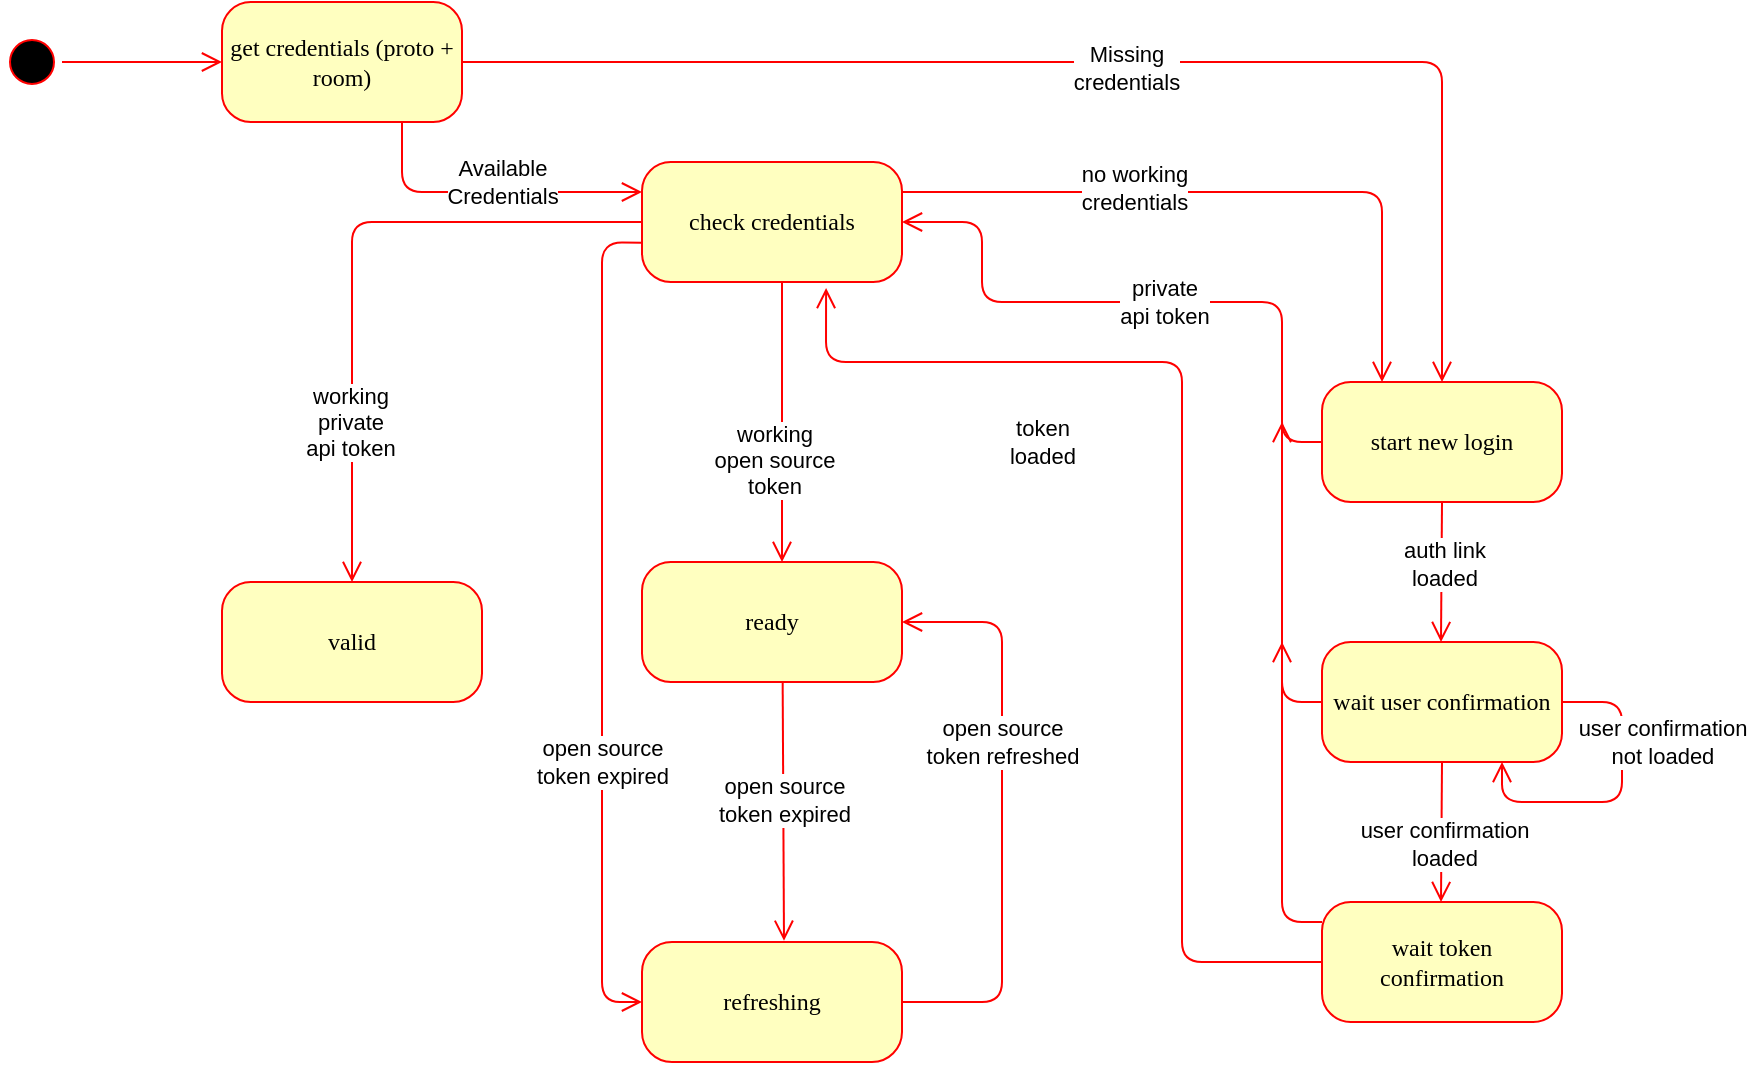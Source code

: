 <mxfile version="15.3.1" type="github">
  <diagram name="Page-1" id="58cdce13-f638-feb5-8d6f-7d28b1aa9fa0">
    <mxGraphModel dx="1021" dy="412" grid="1" gridSize="10" guides="1" tooltips="1" connect="1" arrows="1" fold="1" page="1" pageScale="1" pageWidth="1100" pageHeight="850" background="none" math="0" shadow="0">
      <root>
        <mxCell id="0" />
        <mxCell id="1" parent="0" />
        <mxCell id="382b91b5511bd0f7-1" value="" style="ellipse;html=1;shape=startState;fillColor=#000000;strokeColor=#ff0000;rounded=1;shadow=0;comic=0;labelBackgroundColor=none;fontFamily=Verdana;fontSize=12;fontColor=#000000;align=center;direction=south;" parent="1" vertex="1">
          <mxGeometry x="130" y="135" width="30" height="30" as="geometry" />
        </mxCell>
        <mxCell id="382b91b5511bd0f7-5" value="ready" style="rounded=1;whiteSpace=wrap;html=1;arcSize=24;fillColor=#ffffc0;strokeColor=#ff0000;shadow=0;comic=0;labelBackgroundColor=none;fontFamily=Verdana;fontSize=12;fontColor=#000000;align=center;" parent="1" vertex="1">
          <mxGeometry x="450" y="400" width="130" height="60" as="geometry" />
        </mxCell>
        <mxCell id="382b91b5511bd0f7-6" value="get credentials (proto + room)" style="rounded=1;whiteSpace=wrap;html=1;arcSize=24;fillColor=#ffffc0;strokeColor=#ff0000;shadow=0;comic=0;labelBackgroundColor=none;fontFamily=Verdana;fontSize=12;fontColor=#000000;align=center;" parent="1" vertex="1">
          <mxGeometry x="240" y="120" width="120" height="60" as="geometry" />
        </mxCell>
        <mxCell id="3cde6dad864a17aa-3" style="edgeStyle=orthogonalEdgeStyle;html=1;exitX=1;exitY=0.25;entryX=0.25;entryY=0;labelBackgroundColor=none;endArrow=open;endSize=8;strokeColor=#ff0000;fontFamily=Verdana;fontSize=12;align=left;" parent="1" source="382b91b5511bd0f7-7" target="382b91b5511bd0f7-9" edge="1">
          <mxGeometry relative="1" as="geometry" />
        </mxCell>
        <mxCell id="382b91b5511bd0f7-7" value="check credentials" style="rounded=1;whiteSpace=wrap;html=1;arcSize=24;fillColor=#ffffc0;strokeColor=#ff0000;shadow=0;comic=0;labelBackgroundColor=none;fontFamily=Verdana;fontSize=12;fontColor=#000000;align=center;" parent="1" vertex="1">
          <mxGeometry x="450" y="200" width="130" height="60" as="geometry" />
        </mxCell>
        <mxCell id="3cde6dad864a17aa-4" style="edgeStyle=orthogonalEdgeStyle;html=1;exitX=1;exitY=0.5;labelBackgroundColor=none;endArrow=open;endSize=8;strokeColor=#ff0000;fontFamily=Verdana;fontSize=12;align=left;exitDx=0;exitDy=0;entryX=0.5;entryY=0;entryDx=0;entryDy=0;" parent="1" source="382b91b5511bd0f7-6" target="382b91b5511bd0f7-9" edge="1">
          <mxGeometry relative="1" as="geometry">
            <Array as="points">
              <mxPoint x="850" y="150" />
            </Array>
            <mxPoint x="580" y="160" as="targetPoint" />
          </mxGeometry>
        </mxCell>
        <mxCell id="F9N_rp_ZScv7wXBiVBBy-1" value="Missing&lt;br&gt; credentials" style="edgeLabel;html=1;align=center;verticalAlign=middle;resizable=0;points=[];" parent="3cde6dad864a17aa-4" vertex="1" connectable="0">
          <mxGeometry x="0.021" y="-3" relative="1" as="geometry">
            <mxPoint as="offset" />
          </mxGeometry>
        </mxCell>
        <mxCell id="382b91b5511bd0f7-9" value="start new login" style="rounded=1;whiteSpace=wrap;html=1;arcSize=24;fillColor=#ffffc0;strokeColor=#ff0000;shadow=0;comic=0;labelBackgroundColor=none;fontFamily=Verdana;fontSize=12;fontColor=#000000;align=center;" parent="1" vertex="1">
          <mxGeometry x="790" y="310" width="120" height="60" as="geometry" />
        </mxCell>
        <mxCell id="2a3bc250acf0617d-9" style="edgeStyle=orthogonalEdgeStyle;html=1;labelBackgroundColor=none;endArrow=open;endSize=8;strokeColor=#ff0000;fontFamily=Verdana;fontSize=12;align=left;" parent="1" source="382b91b5511bd0f7-1" target="382b91b5511bd0f7-6" edge="1">
          <mxGeometry relative="1" as="geometry" />
        </mxCell>
        <mxCell id="2a3bc250acf0617d-10" style="edgeStyle=orthogonalEdgeStyle;html=1;labelBackgroundColor=none;endArrow=open;endSize=8;strokeColor=#ff0000;fontFamily=Verdana;fontSize=12;align=left;entryX=0;entryY=0.25;entryDx=0;entryDy=0;" parent="1" source="382b91b5511bd0f7-6" target="382b91b5511bd0f7-7" edge="1">
          <mxGeometry relative="1" as="geometry">
            <Array as="points">
              <mxPoint x="330" y="215" />
            </Array>
          </mxGeometry>
        </mxCell>
        <mxCell id="F9N_rp_ZScv7wXBiVBBy-3" value="Available&lt;br&gt;Credentials" style="edgeLabel;html=1;align=center;verticalAlign=middle;resizable=0;points=[];" parent="1" vertex="1" connectable="0">
          <mxGeometry x="380" y="210" as="geometry" />
        </mxCell>
        <mxCell id="F9N_rp_ZScv7wXBiVBBy-4" value="&lt;div&gt;no working&lt;/div&gt;&lt;div&gt; credentials&lt;/div&gt;" style="edgeLabel;html=1;align=center;verticalAlign=middle;resizable=0;points=[];" parent="1" vertex="1" connectable="0">
          <mxGeometry x="710" y="220" as="geometry">
            <mxPoint x="-14" y="-7" as="offset" />
          </mxGeometry>
        </mxCell>
        <mxCell id="F9N_rp_ZScv7wXBiVBBy-12" value="refreshing" style="rounded=1;whiteSpace=wrap;html=1;arcSize=25;fillColor=#ffffc0;strokeColor=#ff0000;shadow=0;comic=0;labelBackgroundColor=none;fontFamily=Verdana;fontSize=12;fontColor=#000000;align=center;" parent="1" vertex="1">
          <mxGeometry x="450" y="590" width="130" height="60" as="geometry" />
        </mxCell>
        <mxCell id="F9N_rp_ZScv7wXBiVBBy-16" style="edgeStyle=elbowEdgeStyle;html=1;labelBackgroundColor=none;endArrow=open;endSize=8;strokeColor=#ff0000;fontFamily=Verdana;fontSize=12;align=left;exitX=1;exitY=0.5;exitDx=0;exitDy=0;entryX=1;entryY=0.5;entryDx=0;entryDy=0;" parent="1" edge="1" target="382b91b5511bd0f7-5" source="F9N_rp_ZScv7wXBiVBBy-12">
          <mxGeometry relative="1" as="geometry">
            <mxPoint x="520" y="520" as="sourcePoint" />
            <mxPoint x="520" y="460" as="targetPoint" />
            <Array as="points">
              <mxPoint x="630" y="500" />
              <mxPoint x="530" y="490" />
            </Array>
          </mxGeometry>
        </mxCell>
        <mxCell id="F9N_rp_ZScv7wXBiVBBy-18" style="edgeStyle=orthogonalEdgeStyle;html=1;labelBackgroundColor=none;endArrow=open;endSize=8;strokeColor=#ff0000;fontFamily=Verdana;fontSize=12;align=left;entryX=0.5;entryY=0;entryDx=0;entryDy=0;" parent="1" edge="1">
          <mxGeometry relative="1" as="geometry">
            <mxPoint x="520" y="260" as="sourcePoint" />
            <Array as="points">
              <mxPoint x="520" y="390" />
              <mxPoint x="520" y="390" />
            </Array>
            <mxPoint x="520" y="400" as="targetPoint" />
          </mxGeometry>
        </mxCell>
        <mxCell id="F9N_rp_ZScv7wXBiVBBy-19" value="working &lt;br&gt;&lt;div&gt;open source&lt;/div&gt;&lt;div&gt;token&lt;br&gt;&lt;/div&gt;" style="edgeLabel;html=1;align=center;verticalAlign=middle;resizable=0;points=[];" parent="1" vertex="1" connectable="0">
          <mxGeometry x="520" y="400" as="geometry">
            <mxPoint x="-4" y="-51" as="offset" />
          </mxGeometry>
        </mxCell>
        <mxCell id="F9N_rp_ZScv7wXBiVBBy-22" style="edgeStyle=orthogonalEdgeStyle;html=1;exitX=0;exitY=0.5;entryX=1;entryY=0.5;labelBackgroundColor=none;endArrow=open;endSize=8;strokeColor=#ff0000;fontFamily=Verdana;fontSize=12;align=left;exitDx=0;exitDy=0;entryDx=0;entryDy=0;" parent="1" source="382b91b5511bd0f7-9" target="382b91b5511bd0f7-7" edge="1">
          <mxGeometry relative="1" as="geometry">
            <mxPoint x="720" y="405" as="sourcePoint" />
            <mxPoint x="980" y="500" as="targetPoint" />
            <Array as="points">
              <mxPoint x="770" y="340" />
              <mxPoint x="770" y="270" />
              <mxPoint x="620" y="270" />
              <mxPoint x="620" y="230" />
            </Array>
          </mxGeometry>
        </mxCell>
        <mxCell id="F9N_rp_ZScv7wXBiVBBy-23" value="private&lt;br&gt;api token" style="edgeLabel;html=1;align=center;verticalAlign=middle;resizable=0;points=[];" parent="F9N_rp_ZScv7wXBiVBBy-22" vertex="1" connectable="0">
          <mxGeometry x="0.071" y="1" relative="1" as="geometry">
            <mxPoint x="22" y="-1" as="offset" />
          </mxGeometry>
        </mxCell>
        <mxCell id="F9N_rp_ZScv7wXBiVBBy-26" value="wait user confirmation" style="rounded=1;whiteSpace=wrap;html=1;arcSize=24;fillColor=#ffffc0;strokeColor=#ff0000;shadow=0;comic=0;labelBackgroundColor=none;fontFamily=Verdana;fontSize=12;fontColor=#000000;align=center;" parent="1" vertex="1">
          <mxGeometry x="790" y="440" width="120" height="60" as="geometry" />
        </mxCell>
        <mxCell id="F9N_rp_ZScv7wXBiVBBy-27" value="&lt;div&gt;wait token&lt;/div&gt;&lt;div&gt;confirmation&lt;br&gt;&lt;/div&gt;" style="rounded=1;whiteSpace=wrap;html=1;arcSize=24;fillColor=#ffffc0;strokeColor=#ff0000;shadow=0;comic=0;labelBackgroundColor=none;fontFamily=Verdana;fontSize=12;fontColor=#000000;align=center;" parent="1" vertex="1">
          <mxGeometry x="790" y="570" width="120" height="60" as="geometry" />
        </mxCell>
        <mxCell id="F9N_rp_ZScv7wXBiVBBy-28" style="edgeStyle=elbowEdgeStyle;html=1;labelBackgroundColor=none;endArrow=open;endSize=8;strokeColor=#ff0000;fontFamily=Verdana;fontSize=12;align=left;exitX=0.5;exitY=1;exitDx=0;exitDy=0;entryX=0.5;entryY=0;entryDx=0;entryDy=0;" parent="1" source="382b91b5511bd0f7-9" target="F9N_rp_ZScv7wXBiVBBy-26" edge="1">
          <mxGeometry relative="1" as="geometry">
            <mxPoint x="849.5" y="380" as="sourcePoint" />
            <mxPoint x="850" y="410" as="targetPoint" />
            <Array as="points">
              <mxPoint x="849.5" y="415" />
            </Array>
          </mxGeometry>
        </mxCell>
        <mxCell id="F9N_rp_ZScv7wXBiVBBy-29" value="&lt;div&gt;auth link&lt;/div&gt;&lt;div&gt;loaded&lt;/div&gt;" style="edgeLabel;html=1;align=center;verticalAlign=middle;resizable=0;points=[];" parent="F9N_rp_ZScv7wXBiVBBy-28" vertex="1" connectable="0">
          <mxGeometry x="-0.394" y="3" relative="1" as="geometry">
            <mxPoint x="-2" y="10" as="offset" />
          </mxGeometry>
        </mxCell>
        <mxCell id="F9N_rp_ZScv7wXBiVBBy-30" style="edgeStyle=orthogonalEdgeStyle;html=1;entryX=0.75;entryY=1;labelBackgroundColor=none;endArrow=open;endSize=8;strokeColor=#ff0000;fontFamily=Verdana;fontSize=12;align=left;exitX=1;exitY=0.5;exitDx=0;exitDy=0;entryDx=0;entryDy=0;" parent="1" source="F9N_rp_ZScv7wXBiVBBy-26" target="F9N_rp_ZScv7wXBiVBBy-26" edge="1">
          <mxGeometry relative="1" as="geometry">
            <mxPoint x="940" y="470" as="sourcePoint" />
            <Array as="points">
              <mxPoint x="940" y="470" />
              <mxPoint x="940" y="520" />
              <mxPoint x="880" y="520" />
            </Array>
            <mxPoint x="770" y="560" as="targetPoint" />
          </mxGeometry>
        </mxCell>
        <mxCell id="F9N_rp_ZScv7wXBiVBBy-31" style="edgeStyle=elbowEdgeStyle;html=1;labelBackgroundColor=none;endArrow=open;endSize=8;strokeColor=#ff0000;fontFamily=Verdana;fontSize=12;align=left;exitX=0.5;exitY=1;exitDx=0;exitDy=0;" parent="1" edge="1">
          <mxGeometry relative="1" as="geometry">
            <mxPoint x="850" y="500" as="sourcePoint" />
            <mxPoint x="850" y="570" as="targetPoint" />
            <Array as="points">
              <mxPoint x="849.5" y="545" />
            </Array>
          </mxGeometry>
        </mxCell>
        <mxCell id="F9N_rp_ZScv7wXBiVBBy-32" value="&lt;div&gt;user confirmation&lt;/div&gt;&lt;div&gt;loaded&lt;br&gt;&lt;/div&gt;" style="edgeLabel;html=1;align=center;verticalAlign=middle;resizable=0;points=[];" parent="F9N_rp_ZScv7wXBiVBBy-31" vertex="1" connectable="0">
          <mxGeometry x="-0.394" y="3" relative="1" as="geometry">
            <mxPoint x="-2" y="20" as="offset" />
          </mxGeometry>
        </mxCell>
        <mxCell id="F9N_rp_ZScv7wXBiVBBy-33" style="edgeStyle=orthogonalEdgeStyle;html=1;entryX=0.708;entryY=1.05;labelBackgroundColor=none;endArrow=open;endSize=8;strokeColor=#ff0000;fontFamily=Verdana;fontSize=12;align=left;exitX=0;exitY=0.5;exitDx=0;exitDy=0;entryDx=0;entryDy=0;entryPerimeter=0;" parent="1" source="F9N_rp_ZScv7wXBiVBBy-27" target="382b91b5511bd0f7-7" edge="1">
          <mxGeometry relative="1" as="geometry">
            <mxPoint x="760" y="590" as="sourcePoint" />
            <Array as="points">
              <mxPoint x="720" y="600" />
              <mxPoint x="720" y="300" />
              <mxPoint x="542" y="300" />
            </Array>
            <mxPoint x="580" y="430" as="targetPoint" />
          </mxGeometry>
        </mxCell>
        <mxCell id="F9N_rp_ZScv7wXBiVBBy-34" value="&lt;div&gt;token&lt;/div&gt;&lt;div&gt;loaded&lt;br&gt;&lt;/div&gt;" style="edgeLabel;html=1;align=center;verticalAlign=middle;resizable=0;points=[];" parent="F9N_rp_ZScv7wXBiVBBy-33" vertex="1" connectable="0">
          <mxGeometry x="0.043" y="-3" relative="1" as="geometry">
            <mxPoint x="-73" y="-25" as="offset" />
          </mxGeometry>
        </mxCell>
        <mxCell id="F9N_rp_ZScv7wXBiVBBy-36" value="&lt;div&gt;open source&lt;/div&gt;&lt;div&gt;token refreshed&lt;br&gt;&lt;/div&gt;" style="edgeLabel;html=1;align=center;verticalAlign=middle;resizable=0;points=[];" parent="1" vertex="1" connectable="0">
          <mxGeometry x="630" y="490" as="geometry" />
        </mxCell>
        <mxCell id="F9N_rp_ZScv7wXBiVBBy-37" value="&lt;div&gt;user confirmation&lt;/div&gt;&lt;div&gt;not loaded&lt;br&gt;&lt;/div&gt;" style="edgeLabel;html=1;align=center;verticalAlign=middle;resizable=0;points=[];" parent="1" vertex="1" connectable="0">
          <mxGeometry x="960" y="490" as="geometry" />
        </mxCell>
        <mxCell id="F9N_rp_ZScv7wXBiVBBy-40" style="edgeStyle=elbowEdgeStyle;html=1;labelBackgroundColor=none;endArrow=open;endSize=8;strokeColor=#ff0000;fontFamily=Verdana;fontSize=12;align=left;exitX=0.541;exitY=1.001;exitDx=0;exitDy=0;entryX=0.543;entryY=-0.01;entryDx=0;entryDy=0;entryPerimeter=0;exitPerimeter=0;" parent="1" edge="1" target="F9N_rp_ZScv7wXBiVBBy-12" source="382b91b5511bd0f7-5">
          <mxGeometry relative="1" as="geometry">
            <mxPoint x="510" y="460" as="sourcePoint" />
            <mxPoint x="510" y="520" as="targetPoint" />
            <Array as="points">
              <mxPoint x="521" y="490" />
              <mxPoint x="510" y="490" />
            </Array>
          </mxGeometry>
        </mxCell>
        <mxCell id="F9N_rp_ZScv7wXBiVBBy-41" value="&lt;div&gt;open source&lt;/div&gt;&lt;div&gt;token expired&lt;br&gt;&lt;/div&gt;" style="edgeLabel;html=1;align=center;verticalAlign=middle;resizable=0;points=[];" parent="F9N_rp_ZScv7wXBiVBBy-40" vertex="1" connectable="0">
          <mxGeometry x="-0.367" y="-1" relative="1" as="geometry">
            <mxPoint x="1" y="18" as="offset" />
          </mxGeometry>
        </mxCell>
        <mxCell id="F9N_rp_ZScv7wXBiVBBy-42" style="edgeStyle=elbowEdgeStyle;html=1;labelBackgroundColor=none;endArrow=open;endSize=8;strokeColor=#ff0000;fontFamily=Verdana;fontSize=12;align=left;exitX=0;exitY=0.5;exitDx=0;exitDy=0;" parent="1" source="F9N_rp_ZScv7wXBiVBBy-26" edge="1">
          <mxGeometry relative="1" as="geometry">
            <mxPoint x="770" y="470" as="sourcePoint" />
            <mxPoint x="770" y="330" as="targetPoint" />
            <Array as="points">
              <mxPoint x="770" y="330" />
              <mxPoint x="770" y="440" />
              <mxPoint x="780" y="440" />
            </Array>
          </mxGeometry>
        </mxCell>
        <mxCell id="F9N_rp_ZScv7wXBiVBBy-43" style="edgeStyle=elbowEdgeStyle;html=1;labelBackgroundColor=none;endArrow=open;endSize=8;strokeColor=#ff0000;fontFamily=Verdana;fontSize=12;align=left;exitX=0;exitY=0.5;exitDx=0;exitDy=0;" parent="1" edge="1">
          <mxGeometry relative="1" as="geometry">
            <mxPoint x="790" y="580" as="sourcePoint" />
            <mxPoint x="770" y="440" as="targetPoint" />
            <Array as="points">
              <mxPoint x="770" y="440" />
              <mxPoint x="770" y="550" />
              <mxPoint x="780" y="550" />
            </Array>
          </mxGeometry>
        </mxCell>
        <mxCell id="S2DreNZuNs3_jRe_7X1X-1" value="valid" style="rounded=1;whiteSpace=wrap;html=1;arcSize=24;fillColor=#ffffc0;strokeColor=#ff0000;shadow=0;comic=0;labelBackgroundColor=none;fontFamily=Verdana;fontSize=12;fontColor=#000000;align=center;" vertex="1" parent="1">
          <mxGeometry x="240" y="410" width="130" height="60" as="geometry" />
        </mxCell>
        <mxCell id="S2DreNZuNs3_jRe_7X1X-2" style="edgeStyle=orthogonalEdgeStyle;html=1;labelBackgroundColor=none;endArrow=open;endSize=8;strokeColor=#ff0000;fontFamily=Verdana;fontSize=12;align=left;entryX=0.5;entryY=0;entryDx=0;entryDy=0;" edge="1" parent="1" target="S2DreNZuNs3_jRe_7X1X-1">
          <mxGeometry relative="1" as="geometry">
            <mxPoint x="450" y="230" as="sourcePoint" />
            <Array as="points">
              <mxPoint x="305" y="230" />
            </Array>
            <mxPoint x="320" y="390" as="targetPoint" />
          </mxGeometry>
        </mxCell>
        <mxCell id="S2DreNZuNs3_jRe_7X1X-3" value="working&lt;br&gt;private&lt;br&gt;api token" style="edgeLabel;html=1;align=center;verticalAlign=middle;resizable=0;points=[];" vertex="1" connectable="0" parent="1">
          <mxGeometry x="320" y="330" as="geometry">
            <mxPoint x="-16" as="offset" />
          </mxGeometry>
        </mxCell>
        <mxCell id="S2DreNZuNs3_jRe_7X1X-4" style="edgeStyle=orthogonalEdgeStyle;html=1;labelBackgroundColor=none;endArrow=open;endSize=8;strokeColor=#ff0000;fontFamily=Verdana;fontSize=12;align=left;entryX=0;entryY=0.5;entryDx=0;entryDy=0;exitX=0;exitY=0.672;exitDx=0;exitDy=0;exitPerimeter=0;" edge="1" parent="1" source="382b91b5511bd0f7-7" target="F9N_rp_ZScv7wXBiVBBy-12">
          <mxGeometry relative="1" as="geometry">
            <mxPoint x="470" y="270" as="sourcePoint" />
            <Array as="points">
              <mxPoint x="430" y="241" />
              <mxPoint x="430" y="620" />
            </Array>
            <mxPoint x="390" y="560" as="targetPoint" />
          </mxGeometry>
        </mxCell>
        <mxCell id="S2DreNZuNs3_jRe_7X1X-7" value="&lt;div&gt;open source&lt;/div&gt;&lt;div&gt;token expired&lt;br&gt;&lt;/div&gt;" style="edgeLabel;html=1;align=center;verticalAlign=middle;resizable=0;points=[];" vertex="1" connectable="0" parent="1">
          <mxGeometry x="430" y="500" as="geometry" />
        </mxCell>
      </root>
    </mxGraphModel>
  </diagram>
</mxfile>
